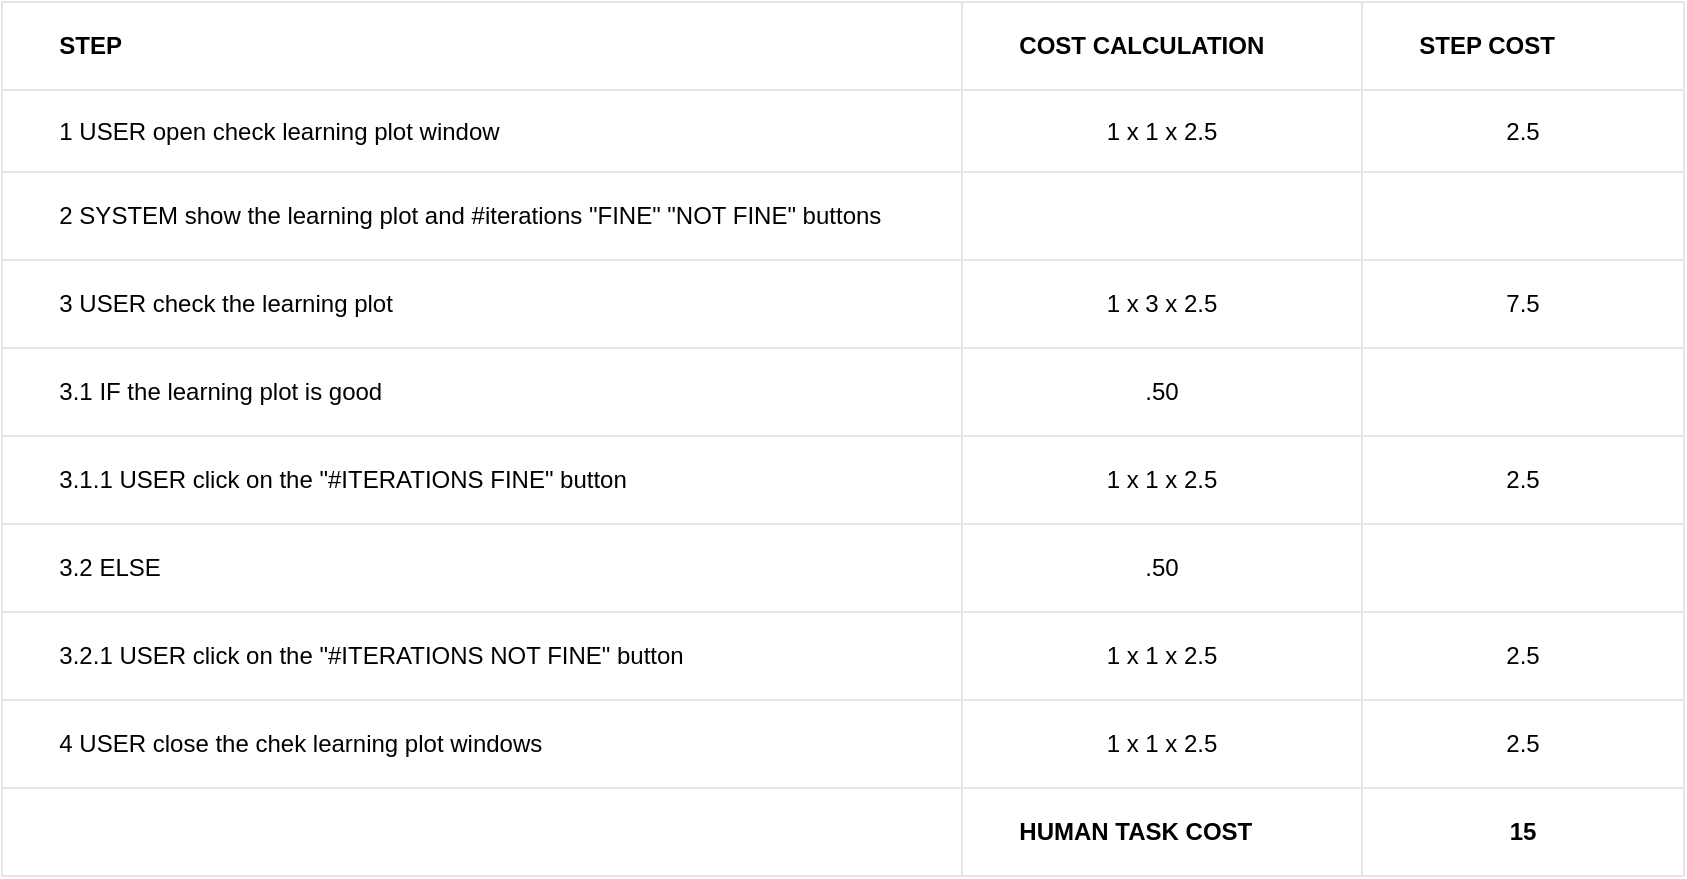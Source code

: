 <mxfile version="22.1.5" type="github">
  <diagram name="Page-1" id="EmKiFh5BCGxzD36F_mmm">
    <mxGraphModel dx="1886" dy="1788" grid="1" gridSize="10" guides="1" tooltips="1" connect="1" arrows="1" fold="1" page="1" pageScale="1" pageWidth="827" pageHeight="1169" math="0" shadow="0">
      <root>
        <mxCell id="0" />
        <mxCell id="1" parent="0" />
        <mxCell id="oyE8q_QoNlwKAlWyIroU-1" value="" style="childLayout=tableLayout;recursiveResize=0;shadow=0;strokeColor=#E6E6E6;align=center;" vertex="1" parent="1">
          <mxGeometry x="-576" y="-90" width="841" height="437" as="geometry" />
        </mxCell>
        <mxCell id="oyE8q_QoNlwKAlWyIroU-2" value="" style="shape=tableRow;horizontal=0;startSize=0;swimlaneHead=0;swimlaneBody=0;top=0;left=0;bottom=0;right=0;dropTarget=0;collapsible=0;recursiveResize=0;expand=0;fontStyle=0;fillColor=none;strokeColor=inherit;" vertex="1" parent="oyE8q_QoNlwKAlWyIroU-1">
          <mxGeometry width="841" height="44" as="geometry" />
        </mxCell>
        <mxCell id="oyE8q_QoNlwKAlWyIroU-3" value="&lt;span style=&quot;white-space: pre;&quot;&gt;&#x9;&lt;/span&gt;STEP" style="connectable=0;recursiveResize=0;strokeColor=inherit;fillColor=none;align=left;whiteSpace=wrap;html=1;fontStyle=1" vertex="1" parent="oyE8q_QoNlwKAlWyIroU-2">
          <mxGeometry width="480" height="44" as="geometry">
            <mxRectangle width="480" height="44" as="alternateBounds" />
          </mxGeometry>
        </mxCell>
        <mxCell id="oyE8q_QoNlwKAlWyIroU-4" value="&lt;span style=&quot;white-space: pre;&quot;&gt;&#x9;&lt;/span&gt;COST CALCULATION" style="connectable=0;recursiveResize=0;strokeColor=inherit;fillColor=none;align=left;whiteSpace=wrap;html=1;fontStyle=1" vertex="1" parent="oyE8q_QoNlwKAlWyIroU-2">
          <mxGeometry x="480" width="200" height="44" as="geometry">
            <mxRectangle width="200" height="44" as="alternateBounds" />
          </mxGeometry>
        </mxCell>
        <mxCell id="oyE8q_QoNlwKAlWyIroU-5" value="&lt;span style=&quot;white-space: pre;&quot;&gt;&#x9;&lt;/span&gt;STEP COST" style="connectable=0;recursiveResize=0;strokeColor=inherit;fillColor=none;align=left;whiteSpace=wrap;html=1;fontStyle=1" vertex="1" parent="oyE8q_QoNlwKAlWyIroU-2">
          <mxGeometry x="680" width="161" height="44" as="geometry">
            <mxRectangle width="161" height="44" as="alternateBounds" />
          </mxGeometry>
        </mxCell>
        <mxCell id="oyE8q_QoNlwKAlWyIroU-6" style="shape=tableRow;horizontal=0;startSize=0;swimlaneHead=0;swimlaneBody=0;top=0;left=0;bottom=0;right=0;dropTarget=0;collapsible=0;recursiveResize=0;expand=0;fontStyle=0;fillColor=none;strokeColor=inherit;align=left;" vertex="1" parent="oyE8q_QoNlwKAlWyIroU-1">
          <mxGeometry y="44" width="841" height="41" as="geometry" />
        </mxCell>
        <mxCell id="oyE8q_QoNlwKAlWyIroU-7" value="&lt;span style=&quot;white-space: pre;&quot;&gt;&#x9;&lt;/span&gt;1 USER open check learning plot window&amp;nbsp;" style="connectable=0;recursiveResize=0;strokeColor=inherit;fillColor=none;align=left;whiteSpace=wrap;html=1;" vertex="1" parent="oyE8q_QoNlwKAlWyIroU-6">
          <mxGeometry width="480" height="41" as="geometry">
            <mxRectangle width="480" height="41" as="alternateBounds" />
          </mxGeometry>
        </mxCell>
        <mxCell id="oyE8q_QoNlwKAlWyIroU-8" value="1 x 1 x 2.5" style="connectable=0;recursiveResize=0;strokeColor=inherit;fillColor=none;align=center;whiteSpace=wrap;html=1;" vertex="1" parent="oyE8q_QoNlwKAlWyIroU-6">
          <mxGeometry x="480" width="200" height="41" as="geometry">
            <mxRectangle width="200" height="41" as="alternateBounds" />
          </mxGeometry>
        </mxCell>
        <mxCell id="oyE8q_QoNlwKAlWyIroU-9" value="2.5" style="connectable=0;recursiveResize=0;strokeColor=inherit;fillColor=none;align=center;whiteSpace=wrap;html=1;" vertex="1" parent="oyE8q_QoNlwKAlWyIroU-6">
          <mxGeometry x="680" width="161" height="41" as="geometry">
            <mxRectangle width="161" height="41" as="alternateBounds" />
          </mxGeometry>
        </mxCell>
        <mxCell id="oyE8q_QoNlwKAlWyIroU-10" style="shape=tableRow;horizontal=0;startSize=0;swimlaneHead=0;swimlaneBody=0;top=0;left=0;bottom=0;right=0;dropTarget=0;collapsible=0;recursiveResize=0;expand=0;fontStyle=0;fillColor=none;strokeColor=inherit;" vertex="1" parent="oyE8q_QoNlwKAlWyIroU-1">
          <mxGeometry y="85" width="841" height="44" as="geometry" />
        </mxCell>
        <mxCell id="oyE8q_QoNlwKAlWyIroU-11" value="&lt;span style=&quot;white-space: pre;&quot;&gt;&#x9;&lt;/span&gt;2 SYSTEM show the learning plot and #iterations &quot;FINE&quot; &quot;NOT FINE&quot; buttons" style="connectable=0;recursiveResize=0;strokeColor=inherit;fillColor=none;align=left;whiteSpace=wrap;html=1;" vertex="1" parent="oyE8q_QoNlwKAlWyIroU-10">
          <mxGeometry width="480" height="44" as="geometry">
            <mxRectangle width="480" height="44" as="alternateBounds" />
          </mxGeometry>
        </mxCell>
        <mxCell id="oyE8q_QoNlwKAlWyIroU-12" value="" style="connectable=0;recursiveResize=0;strokeColor=inherit;fillColor=none;align=left;whiteSpace=wrap;html=1;" vertex="1" parent="oyE8q_QoNlwKAlWyIroU-10">
          <mxGeometry x="480" width="200" height="44" as="geometry">
            <mxRectangle width="200" height="44" as="alternateBounds" />
          </mxGeometry>
        </mxCell>
        <mxCell id="oyE8q_QoNlwKAlWyIroU-13" value="" style="connectable=0;recursiveResize=0;strokeColor=inherit;fillColor=none;align=left;whiteSpace=wrap;html=1;" vertex="1" parent="oyE8q_QoNlwKAlWyIroU-10">
          <mxGeometry x="680" width="161" height="44" as="geometry">
            <mxRectangle width="161" height="44" as="alternateBounds" />
          </mxGeometry>
        </mxCell>
        <mxCell id="oyE8q_QoNlwKAlWyIroU-14" style="shape=tableRow;horizontal=0;startSize=0;swimlaneHead=0;swimlaneBody=0;top=0;left=0;bottom=0;right=0;dropTarget=0;collapsible=0;recursiveResize=0;expand=0;fontStyle=0;fillColor=none;strokeColor=inherit;" vertex="1" parent="oyE8q_QoNlwKAlWyIroU-1">
          <mxGeometry y="129" width="841" height="44" as="geometry" />
        </mxCell>
        <mxCell id="oyE8q_QoNlwKAlWyIroU-15" value="&lt;span style=&quot;&quot;&gt;&lt;span style=&quot;white-space: pre;&quot;&gt;&amp;nbsp;&lt;span style=&quot;white-space: pre;&quot;&gt;&#x9;&lt;/span&gt;&lt;/span&gt;&lt;/span&gt;3 USER check the learning plot" style="connectable=0;recursiveResize=0;strokeColor=inherit;fillColor=none;align=left;whiteSpace=wrap;html=1;" vertex="1" parent="oyE8q_QoNlwKAlWyIroU-14">
          <mxGeometry width="480" height="44" as="geometry">
            <mxRectangle width="480" height="44" as="alternateBounds" />
          </mxGeometry>
        </mxCell>
        <mxCell id="oyE8q_QoNlwKAlWyIroU-16" value="1 x 3 x 2.5" style="connectable=0;recursiveResize=0;strokeColor=inherit;fillColor=none;align=center;whiteSpace=wrap;html=1;" vertex="1" parent="oyE8q_QoNlwKAlWyIroU-14">
          <mxGeometry x="480" width="200" height="44" as="geometry">
            <mxRectangle width="200" height="44" as="alternateBounds" />
          </mxGeometry>
        </mxCell>
        <mxCell id="oyE8q_QoNlwKAlWyIroU-17" value="7.5" style="connectable=0;recursiveResize=0;strokeColor=inherit;fillColor=none;align=center;whiteSpace=wrap;html=1;" vertex="1" parent="oyE8q_QoNlwKAlWyIroU-14">
          <mxGeometry x="680" width="161" height="44" as="geometry">
            <mxRectangle width="161" height="44" as="alternateBounds" />
          </mxGeometry>
        </mxCell>
        <mxCell id="oyE8q_QoNlwKAlWyIroU-18" style="shape=tableRow;horizontal=0;startSize=0;swimlaneHead=0;swimlaneBody=0;top=0;left=0;bottom=0;right=0;dropTarget=0;collapsible=0;recursiveResize=0;expand=0;fontStyle=0;fillColor=none;strokeColor=inherit;" vertex="1" parent="oyE8q_QoNlwKAlWyIroU-1">
          <mxGeometry y="173" width="841" height="44" as="geometry" />
        </mxCell>
        <mxCell id="oyE8q_QoNlwKAlWyIroU-19" value="&lt;span style=&quot;white-space: pre;&quot;&gt;&#x9;&lt;/span&gt;3.1 IF the learning plot is good" style="connectable=0;recursiveResize=0;strokeColor=inherit;fillColor=none;align=left;whiteSpace=wrap;html=1;" vertex="1" parent="oyE8q_QoNlwKAlWyIroU-18">
          <mxGeometry width="480" height="44" as="geometry">
            <mxRectangle width="480" height="44" as="alternateBounds" />
          </mxGeometry>
        </mxCell>
        <mxCell id="oyE8q_QoNlwKAlWyIroU-20" value=".50" style="connectable=0;recursiveResize=0;strokeColor=inherit;fillColor=none;align=center;whiteSpace=wrap;html=1;" vertex="1" parent="oyE8q_QoNlwKAlWyIroU-18">
          <mxGeometry x="480" width="200" height="44" as="geometry">
            <mxRectangle width="200" height="44" as="alternateBounds" />
          </mxGeometry>
        </mxCell>
        <mxCell id="oyE8q_QoNlwKAlWyIroU-21" style="connectable=0;recursiveResize=0;strokeColor=inherit;fillColor=none;align=left;whiteSpace=wrap;html=1;" vertex="1" parent="oyE8q_QoNlwKAlWyIroU-18">
          <mxGeometry x="680" width="161" height="44" as="geometry">
            <mxRectangle width="161" height="44" as="alternateBounds" />
          </mxGeometry>
        </mxCell>
        <mxCell id="oyE8q_QoNlwKAlWyIroU-26" style="shape=tableRow;horizontal=0;startSize=0;swimlaneHead=0;swimlaneBody=0;top=0;left=0;bottom=0;right=0;dropTarget=0;collapsible=0;recursiveResize=0;expand=0;fontStyle=0;fillColor=none;strokeColor=inherit;" vertex="1" parent="oyE8q_QoNlwKAlWyIroU-1">
          <mxGeometry y="217" width="841" height="44" as="geometry" />
        </mxCell>
        <mxCell id="oyE8q_QoNlwKAlWyIroU-27" value="&lt;span style=&quot;&quot;&gt;&lt;span style=&quot;white-space: pre;&quot;&gt;&amp;nbsp;&amp;nbsp;&amp;nbsp;&amp;nbsp;&lt;span style=&quot;white-space: pre;&quot;&gt;&#x9;&lt;/span&gt;&lt;/span&gt;&lt;/span&gt;3.1.1 USER click on the &quot;#ITERATIONS FINE&quot; button" style="connectable=0;recursiveResize=0;strokeColor=inherit;fillColor=none;align=left;whiteSpace=wrap;html=1;" vertex="1" parent="oyE8q_QoNlwKAlWyIroU-26">
          <mxGeometry width="480" height="44" as="geometry">
            <mxRectangle width="480" height="44" as="alternateBounds" />
          </mxGeometry>
        </mxCell>
        <mxCell id="oyE8q_QoNlwKAlWyIroU-28" value="1 x 1 x 2.5" style="connectable=0;recursiveResize=0;strokeColor=inherit;fillColor=none;align=center;whiteSpace=wrap;html=1;" vertex="1" parent="oyE8q_QoNlwKAlWyIroU-26">
          <mxGeometry x="480" width="200" height="44" as="geometry">
            <mxRectangle width="200" height="44" as="alternateBounds" />
          </mxGeometry>
        </mxCell>
        <mxCell id="oyE8q_QoNlwKAlWyIroU-29" value="2.5" style="connectable=0;recursiveResize=0;strokeColor=inherit;fillColor=none;align=center;whiteSpace=wrap;html=1;" vertex="1" parent="oyE8q_QoNlwKAlWyIroU-26">
          <mxGeometry x="680" width="161" height="44" as="geometry">
            <mxRectangle width="161" height="44" as="alternateBounds" />
          </mxGeometry>
        </mxCell>
        <mxCell id="oyE8q_QoNlwKAlWyIroU-30" style="shape=tableRow;horizontal=0;startSize=0;swimlaneHead=0;swimlaneBody=0;top=0;left=0;bottom=0;right=0;dropTarget=0;collapsible=0;recursiveResize=0;expand=0;fontStyle=0;fillColor=none;strokeColor=inherit;" vertex="1" parent="oyE8q_QoNlwKAlWyIroU-1">
          <mxGeometry y="261" width="841" height="44" as="geometry" />
        </mxCell>
        <mxCell id="oyE8q_QoNlwKAlWyIroU-31" value="&lt;span style=&quot;white-space: pre;&quot;&gt;&#x9;&lt;/span&gt;3.2 ELSE" style="connectable=0;recursiveResize=0;strokeColor=inherit;fillColor=none;align=left;whiteSpace=wrap;html=1;" vertex="1" parent="oyE8q_QoNlwKAlWyIroU-30">
          <mxGeometry width="480" height="44" as="geometry">
            <mxRectangle width="480" height="44" as="alternateBounds" />
          </mxGeometry>
        </mxCell>
        <mxCell id="oyE8q_QoNlwKAlWyIroU-32" value=".50" style="connectable=0;recursiveResize=0;strokeColor=inherit;fillColor=none;align=center;whiteSpace=wrap;html=1;" vertex="1" parent="oyE8q_QoNlwKAlWyIroU-30">
          <mxGeometry x="480" width="200" height="44" as="geometry">
            <mxRectangle width="200" height="44" as="alternateBounds" />
          </mxGeometry>
        </mxCell>
        <mxCell id="oyE8q_QoNlwKAlWyIroU-33" style="connectable=0;recursiveResize=0;strokeColor=inherit;fillColor=none;align=left;whiteSpace=wrap;html=1;" vertex="1" parent="oyE8q_QoNlwKAlWyIroU-30">
          <mxGeometry x="680" width="161" height="44" as="geometry">
            <mxRectangle width="161" height="44" as="alternateBounds" />
          </mxGeometry>
        </mxCell>
        <mxCell id="oyE8q_QoNlwKAlWyIroU-34" style="shape=tableRow;horizontal=0;startSize=0;swimlaneHead=0;swimlaneBody=0;top=0;left=0;bottom=0;right=0;dropTarget=0;collapsible=0;recursiveResize=0;expand=0;fontStyle=0;fillColor=none;strokeColor=inherit;" vertex="1" parent="oyE8q_QoNlwKAlWyIroU-1">
          <mxGeometry y="305" width="841" height="44" as="geometry" />
        </mxCell>
        <mxCell id="oyE8q_QoNlwKAlWyIroU-35" value="&lt;span style=&quot;border-color: var(--border-color);&quot;&gt;&lt;/span&gt;&lt;span style=&quot;white-space: pre;&quot;&gt;&#x9;&lt;/span&gt;3.2.1 USER click on the &quot;#ITERATIONS NOT FINE&quot; button" style="connectable=0;recursiveResize=0;strokeColor=inherit;fillColor=none;align=left;whiteSpace=wrap;html=1;" vertex="1" parent="oyE8q_QoNlwKAlWyIroU-34">
          <mxGeometry width="480" height="44" as="geometry">
            <mxRectangle width="480" height="44" as="alternateBounds" />
          </mxGeometry>
        </mxCell>
        <mxCell id="oyE8q_QoNlwKAlWyIroU-36" value="1 x 1 x 2.5" style="connectable=0;recursiveResize=0;strokeColor=inherit;fillColor=none;align=center;whiteSpace=wrap;html=1;" vertex="1" parent="oyE8q_QoNlwKAlWyIroU-34">
          <mxGeometry x="480" width="200" height="44" as="geometry">
            <mxRectangle width="200" height="44" as="alternateBounds" />
          </mxGeometry>
        </mxCell>
        <mxCell id="oyE8q_QoNlwKAlWyIroU-37" value="2.5" style="connectable=0;recursiveResize=0;strokeColor=inherit;fillColor=none;align=center;whiteSpace=wrap;html=1;" vertex="1" parent="oyE8q_QoNlwKAlWyIroU-34">
          <mxGeometry x="680" width="161" height="44" as="geometry">
            <mxRectangle width="161" height="44" as="alternateBounds" />
          </mxGeometry>
        </mxCell>
        <mxCell id="oyE8q_QoNlwKAlWyIroU-38" style="shape=tableRow;horizontal=0;startSize=0;swimlaneHead=0;swimlaneBody=0;top=0;left=0;bottom=0;right=0;dropTarget=0;collapsible=0;recursiveResize=0;expand=0;fontStyle=0;fillColor=none;strokeColor=inherit;" vertex="1" parent="oyE8q_QoNlwKAlWyIroU-1">
          <mxGeometry y="349" width="841" height="44" as="geometry" />
        </mxCell>
        <mxCell id="oyE8q_QoNlwKAlWyIroU-39" value="&lt;span style=&quot;white-space: pre;&quot;&gt;&#x9;&lt;/span&gt;4 USER close the chek learning plot windows" style="connectable=0;recursiveResize=0;strokeColor=inherit;fillColor=none;align=left;whiteSpace=wrap;html=1;" vertex="1" parent="oyE8q_QoNlwKAlWyIroU-38">
          <mxGeometry width="480" height="44" as="geometry">
            <mxRectangle width="480" height="44" as="alternateBounds" />
          </mxGeometry>
        </mxCell>
        <mxCell id="oyE8q_QoNlwKAlWyIroU-40" value="1 x 1 x 2.5" style="connectable=0;recursiveResize=0;strokeColor=inherit;fillColor=none;align=center;whiteSpace=wrap;html=1;" vertex="1" parent="oyE8q_QoNlwKAlWyIroU-38">
          <mxGeometry x="480" width="200" height="44" as="geometry">
            <mxRectangle width="200" height="44" as="alternateBounds" />
          </mxGeometry>
        </mxCell>
        <mxCell id="oyE8q_QoNlwKAlWyIroU-41" value="2.5" style="connectable=0;recursiveResize=0;strokeColor=inherit;fillColor=none;align=center;whiteSpace=wrap;html=1;" vertex="1" parent="oyE8q_QoNlwKAlWyIroU-38">
          <mxGeometry x="680" width="161" height="44" as="geometry">
            <mxRectangle width="161" height="44" as="alternateBounds" />
          </mxGeometry>
        </mxCell>
        <mxCell id="oyE8q_QoNlwKAlWyIroU-42" style="shape=tableRow;horizontal=0;startSize=0;swimlaneHead=0;swimlaneBody=0;top=0;left=0;bottom=0;right=0;dropTarget=0;collapsible=0;recursiveResize=0;expand=0;fontStyle=0;fillColor=none;strokeColor=inherit;" vertex="1" parent="oyE8q_QoNlwKAlWyIroU-1">
          <mxGeometry y="393" width="841" height="44" as="geometry" />
        </mxCell>
        <mxCell id="oyE8q_QoNlwKAlWyIroU-43" value="" style="connectable=0;recursiveResize=0;strokeColor=inherit;fillColor=none;align=left;whiteSpace=wrap;html=1;" vertex="1" parent="oyE8q_QoNlwKAlWyIroU-42">
          <mxGeometry width="480" height="44" as="geometry">
            <mxRectangle width="480" height="44" as="alternateBounds" />
          </mxGeometry>
        </mxCell>
        <mxCell id="oyE8q_QoNlwKAlWyIroU-44" value="&#x9;&lt;span style=&quot;font-weight: 700;&quot;&gt;&lt;span style=&quot;white-space: pre;&quot;&gt;&#x9;&lt;/span&gt;HUMAN TASK COST&lt;/span&gt;" style="connectable=0;recursiveResize=0;strokeColor=inherit;fillColor=none;align=left;whiteSpace=wrap;html=1;" vertex="1" parent="oyE8q_QoNlwKAlWyIroU-42">
          <mxGeometry x="480" width="200" height="44" as="geometry">
            <mxRectangle width="200" height="44" as="alternateBounds" />
          </mxGeometry>
        </mxCell>
        <mxCell id="oyE8q_QoNlwKAlWyIroU-45" value="&lt;b&gt;15&lt;/b&gt;" style="connectable=0;recursiveResize=0;strokeColor=inherit;fillColor=none;align=center;whiteSpace=wrap;html=1;" vertex="1" parent="oyE8q_QoNlwKAlWyIroU-42">
          <mxGeometry x="680" width="161" height="44" as="geometry">
            <mxRectangle width="161" height="44" as="alternateBounds" />
          </mxGeometry>
        </mxCell>
      </root>
    </mxGraphModel>
  </diagram>
</mxfile>
